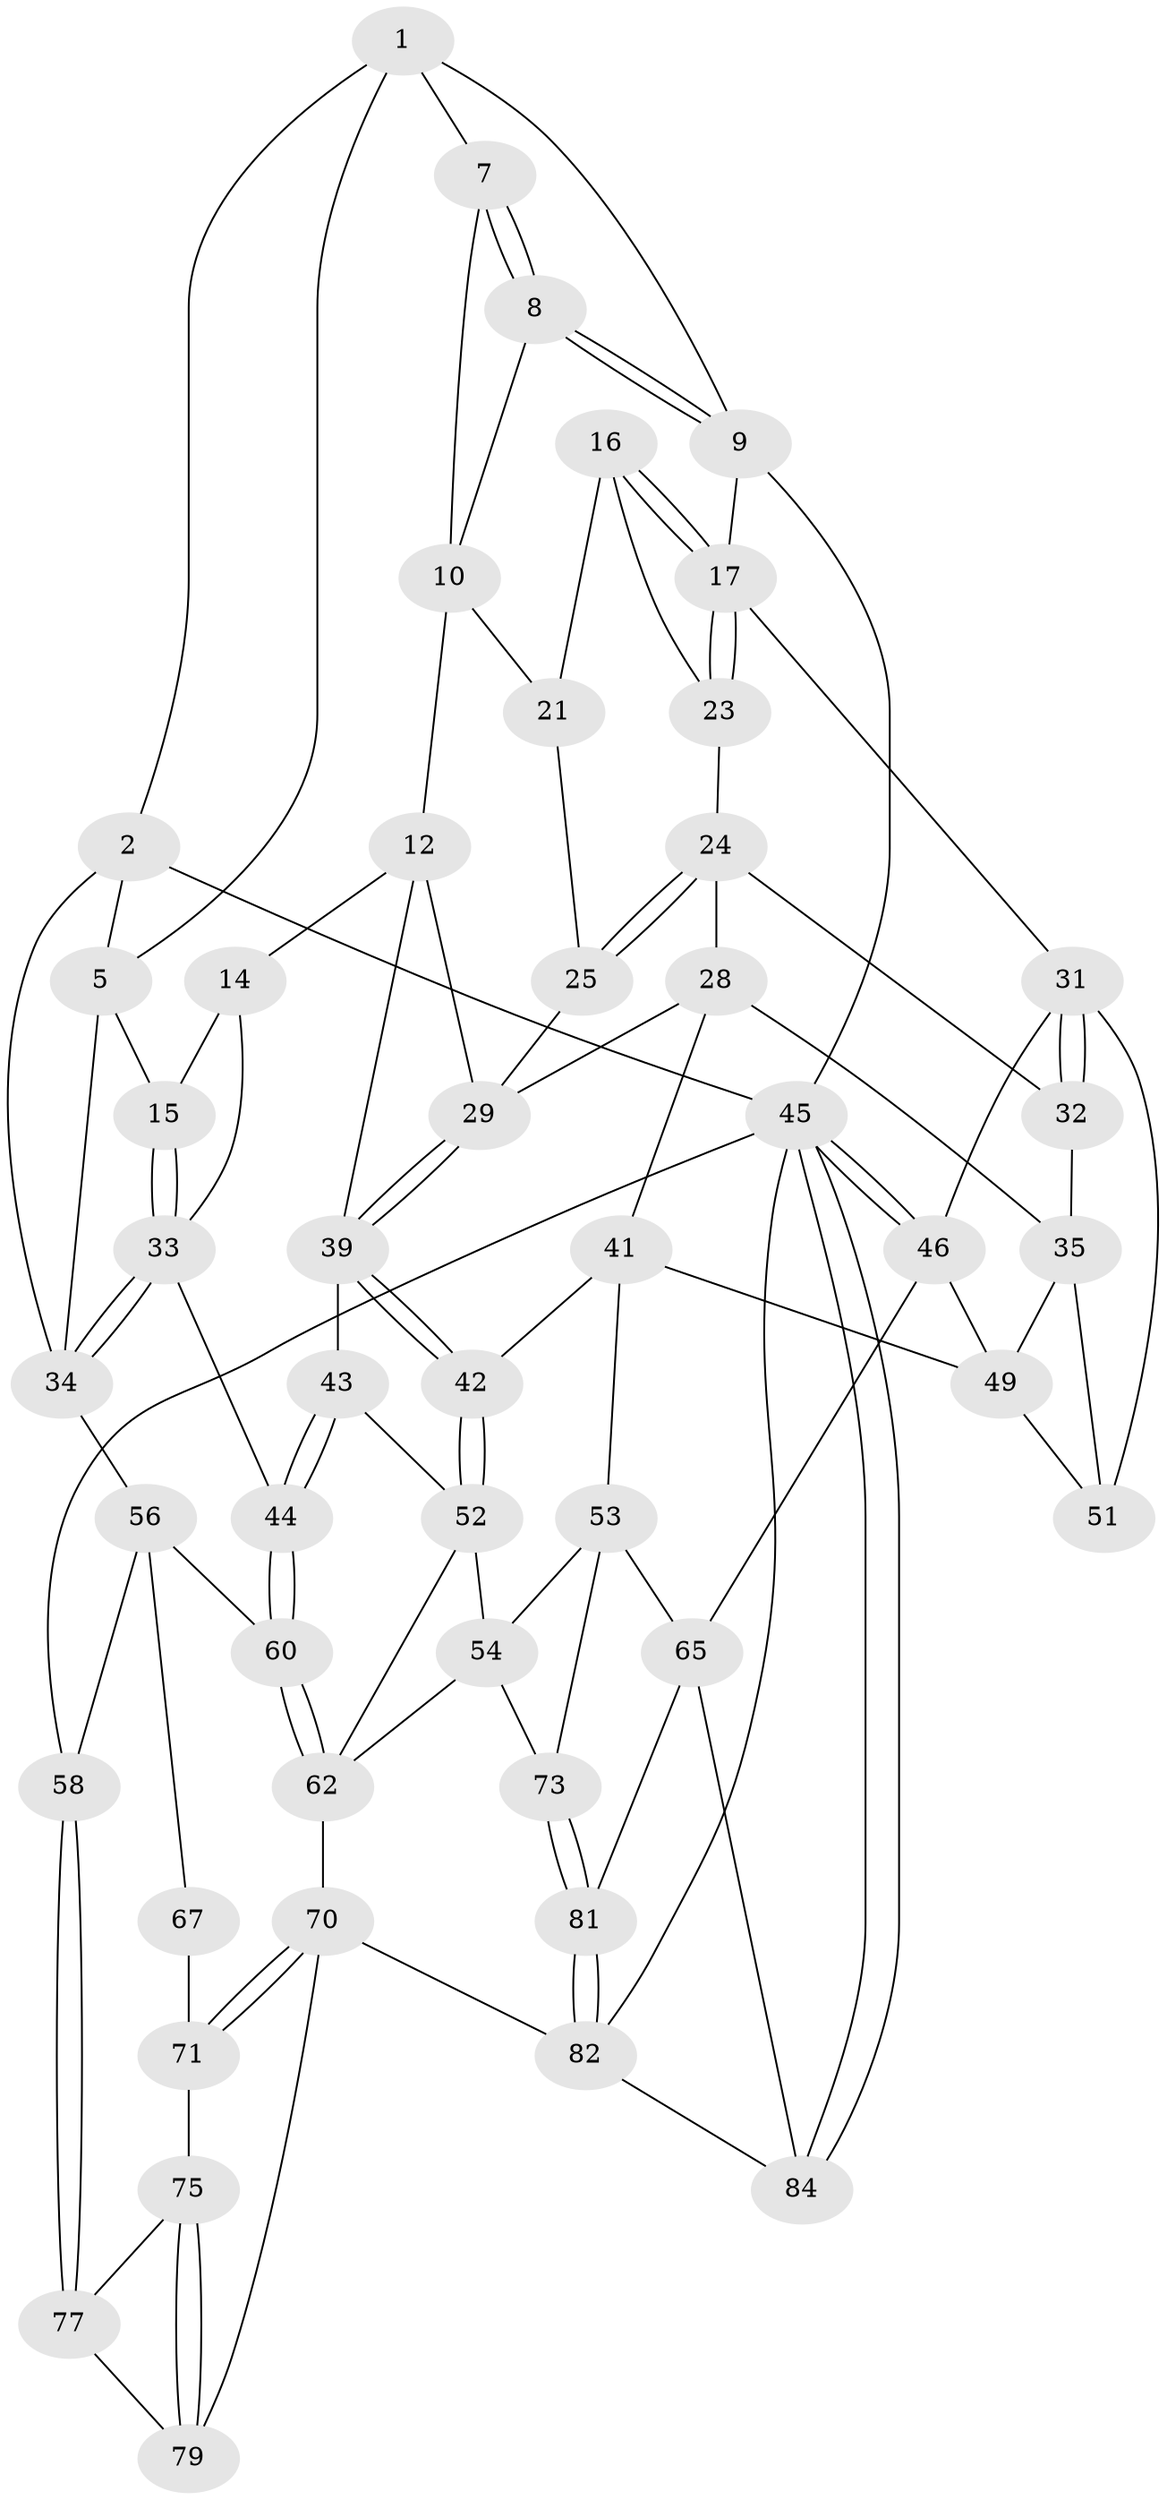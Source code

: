 // original degree distribution, {3: 0.047058823529411764, 5: 0.47058823529411764, 4: 0.23529411764705882, 6: 0.24705882352941178}
// Generated by graph-tools (version 1.1) at 2025/42/03/06/25 10:42:34]
// undirected, 50 vertices, 110 edges
graph export_dot {
graph [start="1"]
  node [color=gray90,style=filled];
  1 [pos="+0.2310791354854364+0",super="+4"];
  2 [pos="+0+0.3220064958602096",super="+3"];
  5 [pos="+0.33131859545429565+0.27655915257113795",super="+6"];
  7 [pos="+0.6077094645004978+0"];
  8 [pos="+1+0",super="+19"];
  9 [pos="+1+0"];
  10 [pos="+0.6292993070230838+0.19634728892061912",super="+11"];
  12 [pos="+0.514622227633202+0.37247275967339294",super="+13"];
  14 [pos="+0.4564120149926453+0.3467109414144283"];
  15 [pos="+0.38381153856508626+0.3096801923735629"];
  16 [pos="+0.6997137119565559+0.21227848474706318",super="+20"];
  17 [pos="+1+0",super="+18"];
  21 [pos="+0.7133445409314153+0.28117447893141695",super="+22"];
  23 [pos="+0.9851264493653058+0.16162073745792244"];
  24 [pos="+0.8489156129249994+0.3639209492382",super="+27"];
  25 [pos="+0.7998581359048407+0.3740932545432403",super="+26"];
  28 [pos="+0.8097024363983688+0.5041766413931112",super="+36"];
  29 [pos="+0.7460405631925355+0.5036542172722348",super="+30"];
  31 [pos="+1+0.5614423056545508",super="+47"];
  32 [pos="+0.9100617579041222+0.47820239471005505"];
  33 [pos="+0.3543781806036019+0.6327460706046031",super="+37"];
  34 [pos="+0.13331842163557786+0.31719185333584227",super="+38"];
  35 [pos="+0.8504830081009335+0.5724663349677404",super="+48"];
  39 [pos="+0.7025108221765821+0.561439182288382",super="+40"];
  41 [pos="+0.7300609170442312+0.6122440792910756",super="+50"];
  42 [pos="+0.7061893227190073+0.5790479378247099"];
  43 [pos="+0.5076865363880131+0.5603551318060859"];
  44 [pos="+0.3685080550404048+0.6708523015706848"];
  45 [pos="+1+1",super="+59"];
  46 [pos="+1+1",super="+64"];
  49 [pos="+0.7804335940452902+0.7060452591484198",super="+63"];
  51 [pos="+1+0.666139010040188"];
  52 [pos="+0.579400697278433+0.6544188909918025",super="+55"];
  53 [pos="+0.6534470781194199+0.7661854846355559",super="+66"];
  54 [pos="+0.6202849076529391+0.7483476939747031",super="+72"];
  56 [pos="+0+0.6239861612249186",super="+57"];
  58 [pos="+0+1"];
  60 [pos="+0.3563024695587142+0.7062635185711774",super="+61"];
  62 [pos="+0.3723624661212827+0.7380076676604757",super="+69"];
  65 [pos="+0.8144772586306473+0.8811903770943154",super="+83"];
  67 [pos="+0.1317897790521293+0.8189434886187175",super="+68"];
  70 [pos="+0.3846666534481319+0.8883190058924595",super="+78"];
  71 [pos="+0.2252748342844353+0.8663455296533533",super="+74"];
  73 [pos="+0.6444415805255893+0.8698569722012306"];
  75 [pos="+0.1797024056593666+0.8897908287842073",super="+76"];
  77 [pos="+0.05968567791622355+1",super="+80"];
  79 [pos="+0.24016416584008782+0.9806697061930555"];
  81 [pos="+0.6360016589815041+0.9037239691188429"];
  82 [pos="+0.455027035618782+1",super="+85"];
  84 [pos="+0.7282355696517665+1"];
  1 -- 2;
  1 -- 9;
  1 -- 5;
  1 -- 7;
  2 -- 45;
  2 -- 5;
  2 -- 34;
  5 -- 15;
  5 -- 34;
  7 -- 8;
  7 -- 8;
  7 -- 10;
  8 -- 9;
  8 -- 9;
  8 -- 10;
  9 -- 45;
  9 -- 17;
  10 -- 12;
  10 -- 21;
  12 -- 14;
  12 -- 39;
  12 -- 29;
  14 -- 15;
  14 -- 33;
  15 -- 33;
  15 -- 33;
  16 -- 17;
  16 -- 17;
  16 -- 21;
  16 -- 23;
  17 -- 23;
  17 -- 23;
  17 -- 31;
  21 -- 25 [weight=2];
  23 -- 24;
  24 -- 25;
  24 -- 25;
  24 -- 32;
  24 -- 28;
  25 -- 29;
  28 -- 29;
  28 -- 41;
  28 -- 35;
  29 -- 39;
  29 -- 39;
  31 -- 32;
  31 -- 32;
  31 -- 51;
  31 -- 46;
  32 -- 35;
  33 -- 34;
  33 -- 34;
  33 -- 44;
  34 -- 56;
  35 -- 49;
  35 -- 51;
  39 -- 42;
  39 -- 42;
  39 -- 43;
  41 -- 42;
  41 -- 53;
  41 -- 49;
  42 -- 52;
  42 -- 52;
  43 -- 44;
  43 -- 44;
  43 -- 52;
  44 -- 60;
  44 -- 60;
  45 -- 46;
  45 -- 46;
  45 -- 84;
  45 -- 84;
  45 -- 58;
  45 -- 82;
  46 -- 65;
  46 -- 49;
  49 -- 51;
  52 -- 62;
  52 -- 54;
  53 -- 54;
  53 -- 73;
  53 -- 65;
  54 -- 73;
  54 -- 62;
  56 -- 60;
  56 -- 58;
  56 -- 67;
  58 -- 77;
  58 -- 77;
  60 -- 62;
  60 -- 62;
  62 -- 70;
  65 -- 81;
  65 -- 84;
  67 -- 71 [weight=2];
  70 -- 71;
  70 -- 71;
  70 -- 82;
  70 -- 79;
  71 -- 75;
  73 -- 81;
  73 -- 81;
  75 -- 79;
  75 -- 79;
  75 -- 77 [weight=2];
  77 -- 79;
  81 -- 82;
  81 -- 82;
  82 -- 84;
}
